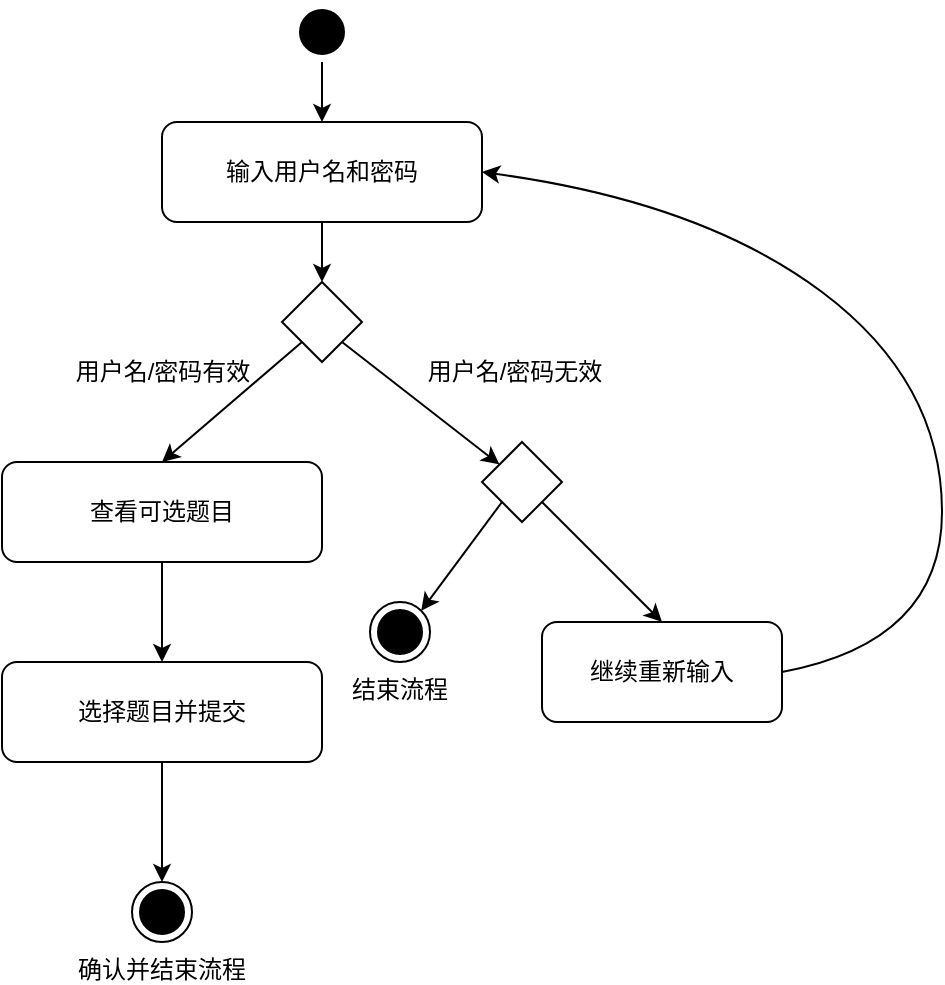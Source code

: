 <mxfile>
    <diagram id="-NjVqhTNoegptHv4SF7z" name="学生登录并进行选题的活动图">
        <mxGraphModel dx="784" dy="552" grid="1" gridSize="10" guides="1" tooltips="1" connect="1" arrows="1" fold="1" page="1" pageScale="1" pageWidth="827" pageHeight="1169" background="none" math="0" shadow="0">
            <root>
                <mxCell id="0"/>
                <mxCell id="1" parent="0"/>
                <mxCell id="2" style="ellipse;shape=startState;fillColor=#000000;" vertex="1" parent="1">
                    <mxGeometry x="345" y="40" width="30" height="30" as="geometry"/>
                </mxCell>
                <mxCell id="3" value="输入用户名和密码" style="rounded=1;whiteSpace=wrap;html=1;fillColor=none;" vertex="1" parent="1">
                    <mxGeometry x="280" y="100" width="160" height="50" as="geometry"/>
                </mxCell>
                <mxCell id="4" edge="1" parent="1" source="2" target="3">
                    <mxGeometry relative="1" as="geometry"/>
                </mxCell>
                <mxCell id="22" style="edgeStyle=none;html=1;exitX=0;exitY=1;exitDx=0;exitDy=0;entryX=0.5;entryY=0;entryDx=0;entryDy=0;" edge="1" parent="1" source="5" target="11">
                    <mxGeometry relative="1" as="geometry"/>
                </mxCell>
                <mxCell id="23" style="edgeStyle=none;html=1;exitX=1;exitY=1;exitDx=0;exitDy=0;" edge="1" parent="1" source="5" target="20">
                    <mxGeometry relative="1" as="geometry"/>
                </mxCell>
                <mxCell id="5" value="" style="rhombus;whiteSpace=wrap;html=1;" vertex="1" parent="1">
                    <mxGeometry x="340" y="180" width="40" height="40" as="geometry"/>
                </mxCell>
                <mxCell id="6" edge="1" parent="1" source="3" target="5">
                    <mxGeometry relative="1" as="geometry"/>
                </mxCell>
                <mxCell id="11" value="查看可选题目" style="rounded=1;whiteSpace=wrap;html=1;fillColor=none;" vertex="1" parent="1">
                    <mxGeometry x="200" y="270" width="160" height="50" as="geometry"/>
                </mxCell>
                <mxCell id="13" value="选择题目并提交" style="rounded=1;whiteSpace=wrap;html=1;fillColor=none;" vertex="1" parent="1">
                    <mxGeometry x="200" y="370" width="160" height="50" as="geometry"/>
                </mxCell>
                <mxCell id="14" edge="1" parent="1" source="11" target="13">
                    <mxGeometry relative="1" as="geometry"/>
                </mxCell>
                <mxCell id="15" value="&#10;&#10;&#10;&#10;确认并结束流程" style="ellipse;shape=endState;fillColor=#000000;" vertex="1" parent="1">
                    <mxGeometry x="265" y="480" width="30" height="30" as="geometry"/>
                </mxCell>
                <mxCell id="16" edge="1" parent="1" source="13" target="15">
                    <mxGeometry relative="1" as="geometry"/>
                </mxCell>
                <mxCell id="17" value="用户名/密码有效" style="rounded=1;whiteSpace=wrap;html=1;strokeColor=none;fillColor=none;" vertex="1" parent="1">
                    <mxGeometry x="222.5" y="210" width="115" height="30" as="geometry"/>
                </mxCell>
                <mxCell id="18" value="用户名/密码无效" style="rounded=1;whiteSpace=wrap;html=1;strokeColor=none;fillColor=none;" vertex="1" parent="1">
                    <mxGeometry x="399" y="210" width="115" height="30" as="geometry"/>
                </mxCell>
                <mxCell id="19" value="继续重新输入" style="rounded=1;whiteSpace=wrap;html=1;fillColor=none;" vertex="1" parent="1">
                    <mxGeometry x="470" y="350" width="120" height="50" as="geometry"/>
                </mxCell>
                <mxCell id="24" style="edgeStyle=none;html=1;exitX=0;exitY=1;exitDx=0;exitDy=0;entryX=1;entryY=0;entryDx=0;entryDy=0;" edge="1" parent="1" source="20" target="21">
                    <mxGeometry relative="1" as="geometry"/>
                </mxCell>
                <mxCell id="25" style="edgeStyle=none;html=1;exitX=1;exitY=1;exitDx=0;exitDy=0;entryX=0.5;entryY=0;entryDx=0;entryDy=0;" edge="1" parent="1" source="20" target="19">
                    <mxGeometry relative="1" as="geometry"/>
                </mxCell>
                <mxCell id="20" value="" style="rhombus;whiteSpace=wrap;html=1;" vertex="1" parent="1">
                    <mxGeometry x="440" y="260" width="40" height="40" as="geometry"/>
                </mxCell>
                <mxCell id="21" value="&#10;&#10;&#10;&#10;结束流程" style="ellipse;shape=endState;fillColor=#000000;" vertex="1" parent="1">
                    <mxGeometry x="384" y="340" width="30" height="30" as="geometry"/>
                </mxCell>
                <mxCell id="29" value="" style="curved=1;endArrow=classic;html=1;entryX=1;entryY=0.5;entryDx=0;entryDy=0;exitX=1;exitY=0.5;exitDx=0;exitDy=0;" edge="1" parent="1" source="19" target="3">
                    <mxGeometry width="50" height="50" relative="1" as="geometry">
                        <mxPoint x="600" y="240" as="sourcePoint"/>
                        <mxPoint x="650" y="190" as="targetPoint"/>
                        <Array as="points">
                            <mxPoint x="670" y="360"/>
                            <mxPoint x="670" y="230"/>
                            <mxPoint x="550" y="140"/>
                        </Array>
                    </mxGeometry>
                </mxCell>
            </root>
        </mxGraphModel>
    </diagram>
</mxfile>